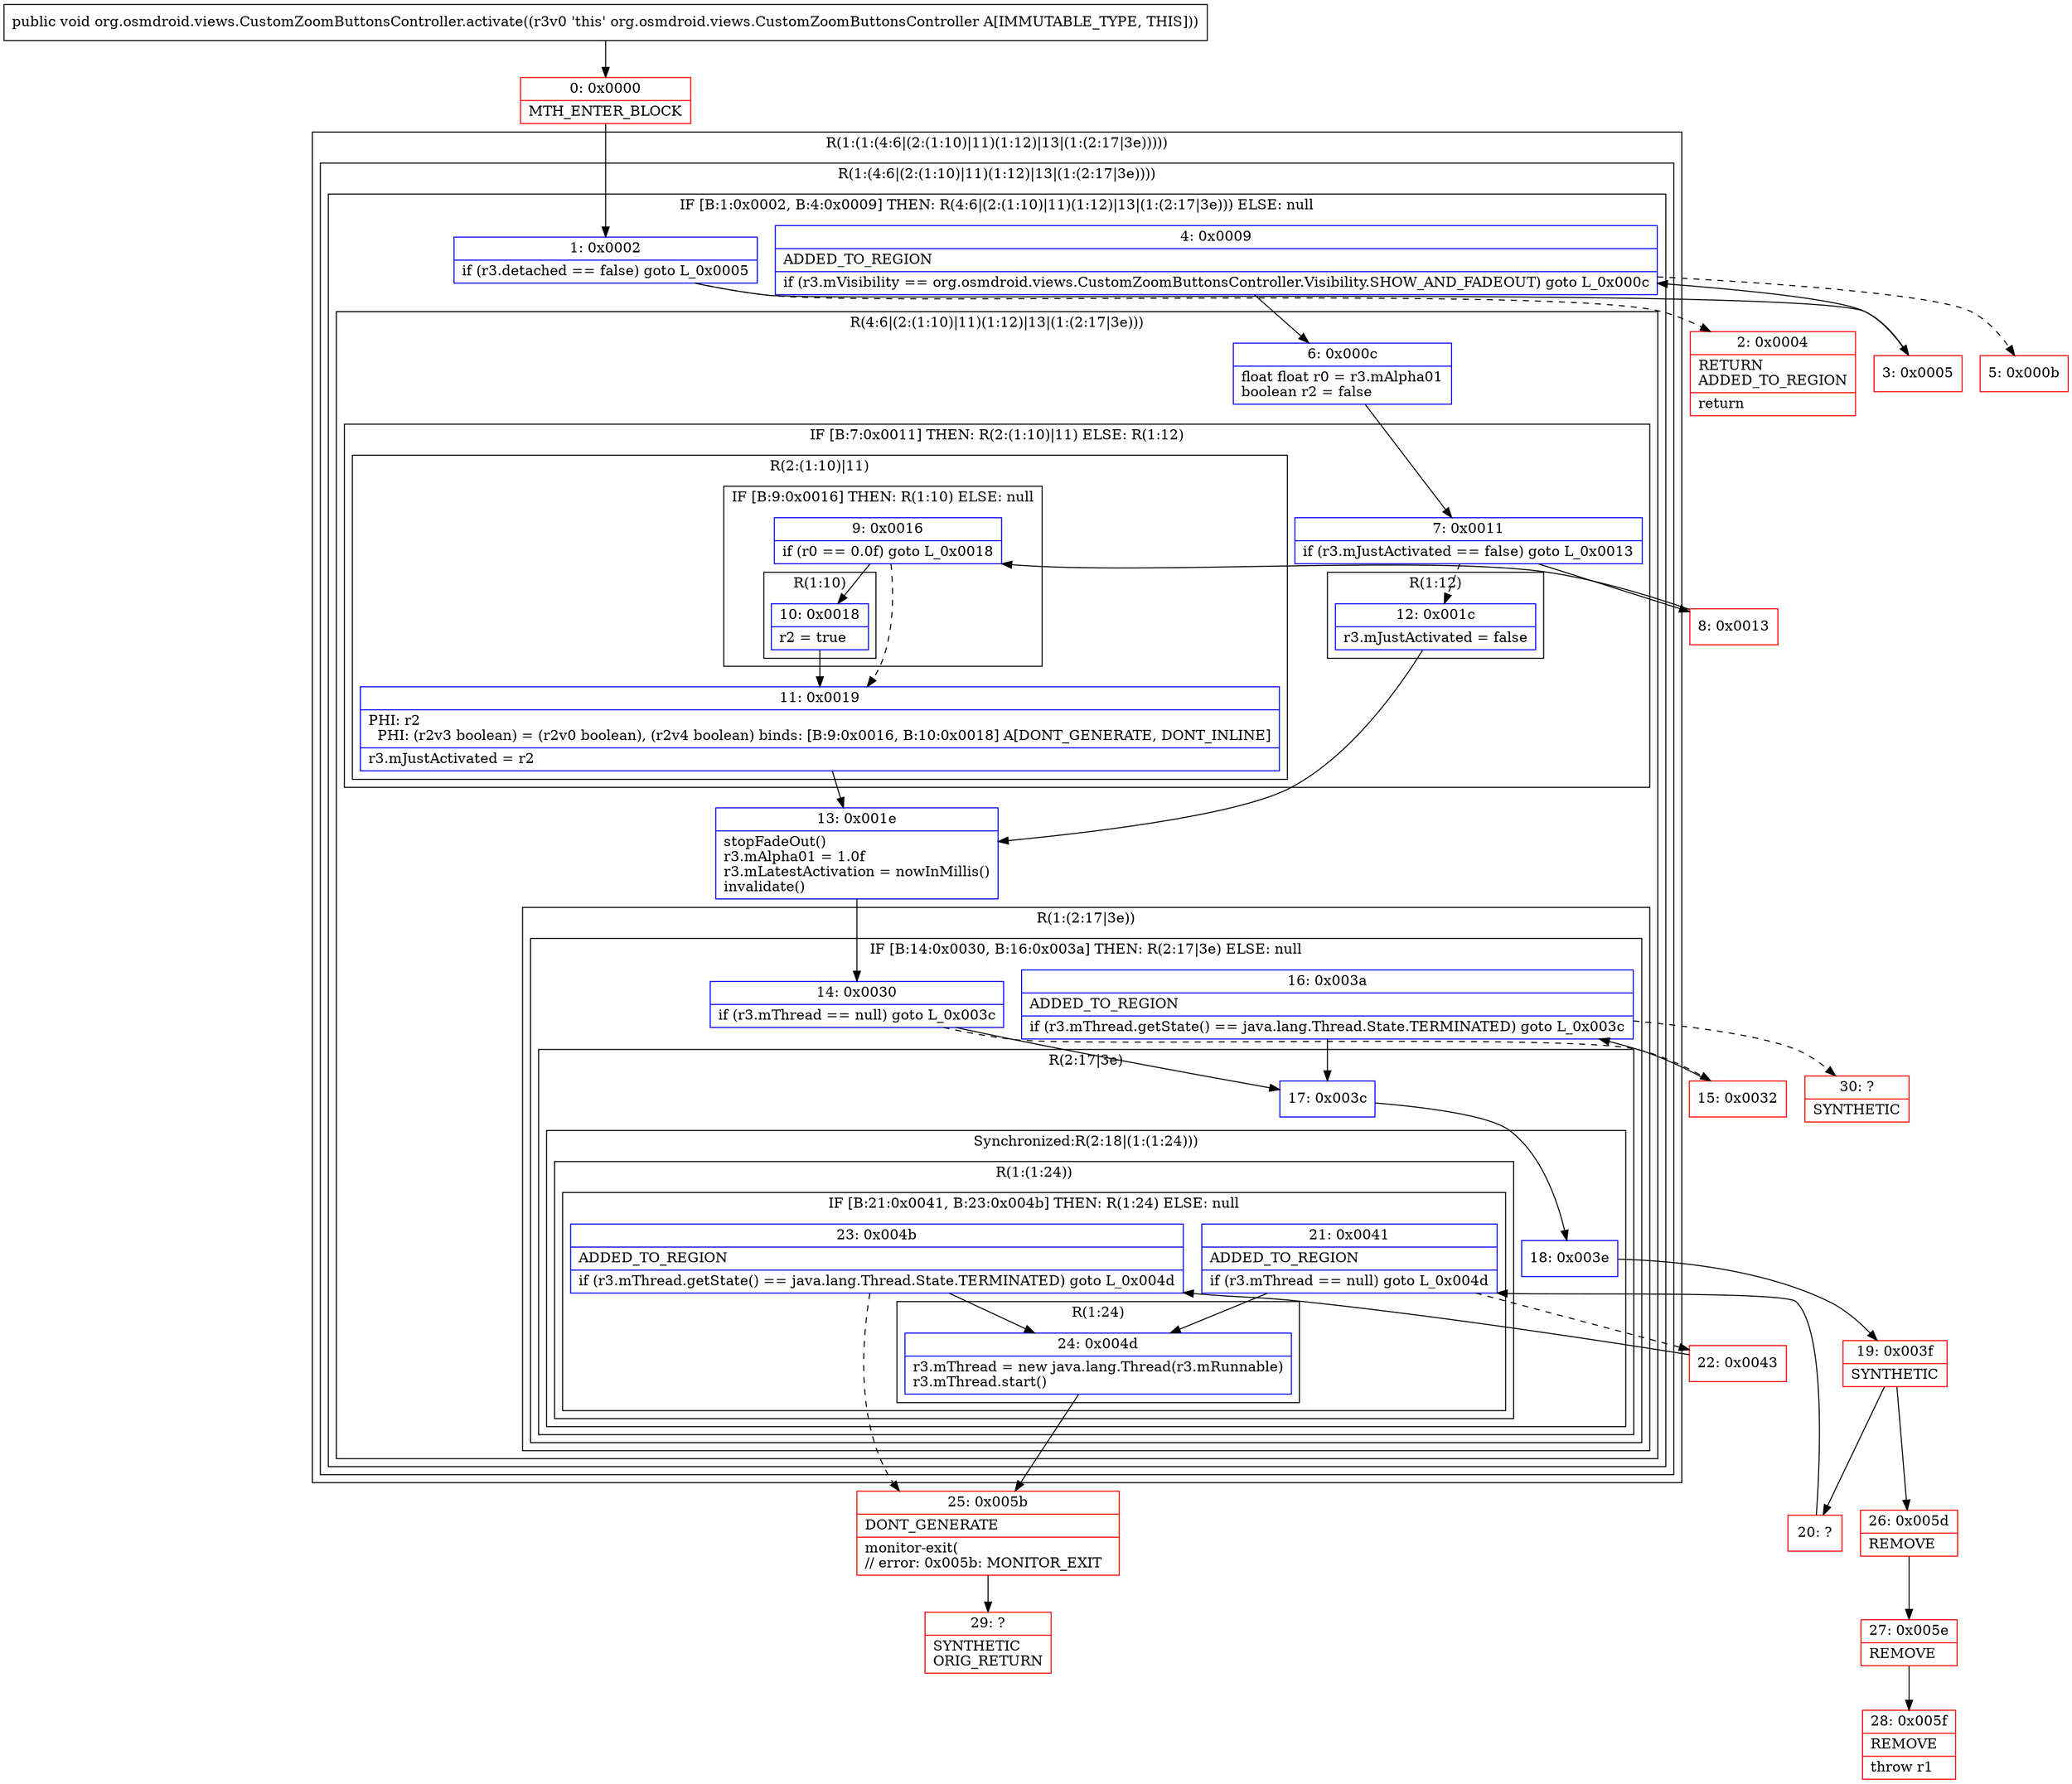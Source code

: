 digraph "CFG fororg.osmdroid.views.CustomZoomButtonsController.activate()V" {
subgraph cluster_Region_1949936597 {
label = "R(1:(1:(4:6|(2:(1:10)|11)(1:12)|13|(1:(2:17|3e)))))";
node [shape=record,color=blue];
subgraph cluster_Region_27421926 {
label = "R(1:(4:6|(2:(1:10)|11)(1:12)|13|(1:(2:17|3e))))";
node [shape=record,color=blue];
subgraph cluster_IfRegion_258585272 {
label = "IF [B:1:0x0002, B:4:0x0009] THEN: R(4:6|(2:(1:10)|11)(1:12)|13|(1:(2:17|3e))) ELSE: null";
node [shape=record,color=blue];
Node_1 [shape=record,label="{1\:\ 0x0002|if (r3.detached == false) goto L_0x0005\l}"];
Node_4 [shape=record,label="{4\:\ 0x0009|ADDED_TO_REGION\l|if (r3.mVisibility == org.osmdroid.views.CustomZoomButtonsController.Visibility.SHOW_AND_FADEOUT) goto L_0x000c\l}"];
subgraph cluster_Region_1304842417 {
label = "R(4:6|(2:(1:10)|11)(1:12)|13|(1:(2:17|3e)))";
node [shape=record,color=blue];
Node_6 [shape=record,label="{6\:\ 0x000c|float float r0 = r3.mAlpha01\lboolean r2 = false\l}"];
subgraph cluster_IfRegion_150182781 {
label = "IF [B:7:0x0011] THEN: R(2:(1:10)|11) ELSE: R(1:12)";
node [shape=record,color=blue];
Node_7 [shape=record,label="{7\:\ 0x0011|if (r3.mJustActivated == false) goto L_0x0013\l}"];
subgraph cluster_Region_1570972274 {
label = "R(2:(1:10)|11)";
node [shape=record,color=blue];
subgraph cluster_IfRegion_1753006522 {
label = "IF [B:9:0x0016] THEN: R(1:10) ELSE: null";
node [shape=record,color=blue];
Node_9 [shape=record,label="{9\:\ 0x0016|if (r0 == 0.0f) goto L_0x0018\l}"];
subgraph cluster_Region_373405296 {
label = "R(1:10)";
node [shape=record,color=blue];
Node_10 [shape=record,label="{10\:\ 0x0018|r2 = true\l}"];
}
}
Node_11 [shape=record,label="{11\:\ 0x0019|PHI: r2 \l  PHI: (r2v3 boolean) = (r2v0 boolean), (r2v4 boolean) binds: [B:9:0x0016, B:10:0x0018] A[DONT_GENERATE, DONT_INLINE]\l|r3.mJustActivated = r2\l}"];
}
subgraph cluster_Region_825093813 {
label = "R(1:12)";
node [shape=record,color=blue];
Node_12 [shape=record,label="{12\:\ 0x001c|r3.mJustActivated = false\l}"];
}
}
Node_13 [shape=record,label="{13\:\ 0x001e|stopFadeOut()\lr3.mAlpha01 = 1.0f\lr3.mLatestActivation = nowInMillis()\linvalidate()\l}"];
subgraph cluster_Region_603615530 {
label = "R(1:(2:17|3e))";
node [shape=record,color=blue];
subgraph cluster_IfRegion_1631910815 {
label = "IF [B:14:0x0030, B:16:0x003a] THEN: R(2:17|3e) ELSE: null";
node [shape=record,color=blue];
Node_14 [shape=record,label="{14\:\ 0x0030|if (r3.mThread == null) goto L_0x003c\l}"];
Node_16 [shape=record,label="{16\:\ 0x003a|ADDED_TO_REGION\l|if (r3.mThread.getState() == java.lang.Thread.State.TERMINATED) goto L_0x003c\l}"];
subgraph cluster_Region_1970842809 {
label = "R(2:17|3e)";
node [shape=record,color=blue];
Node_17 [shape=record,label="{17\:\ 0x003c}"];
subgraph cluster_SynchronizedRegion_729726181 {
label = "Synchronized:R(2:18|(1:(1:24)))";
node [shape=record,color=blue];
Node_18 [shape=record,label="{18\:\ 0x003e}"];
subgraph cluster_Region_1543367553 {
label = "R(1:(1:24))";
node [shape=record,color=blue];
subgraph cluster_IfRegion_488860514 {
label = "IF [B:21:0x0041, B:23:0x004b] THEN: R(1:24) ELSE: null";
node [shape=record,color=blue];
Node_21 [shape=record,label="{21\:\ 0x0041|ADDED_TO_REGION\l|if (r3.mThread == null) goto L_0x004d\l}"];
Node_23 [shape=record,label="{23\:\ 0x004b|ADDED_TO_REGION\l|if (r3.mThread.getState() == java.lang.Thread.State.TERMINATED) goto L_0x004d\l}"];
subgraph cluster_Region_764281115 {
label = "R(1:24)";
node [shape=record,color=blue];
Node_24 [shape=record,label="{24\:\ 0x004d|r3.mThread = new java.lang.Thread(r3.mRunnable)\lr3.mThread.start()\l}"];
}
}
}
}
}
}
}
}
}
}
}
Node_0 [shape=record,color=red,label="{0\:\ 0x0000|MTH_ENTER_BLOCK\l}"];
Node_2 [shape=record,color=red,label="{2\:\ 0x0004|RETURN\lADDED_TO_REGION\l|return\l}"];
Node_3 [shape=record,color=red,label="{3\:\ 0x0005}"];
Node_5 [shape=record,color=red,label="{5\:\ 0x000b}"];
Node_8 [shape=record,color=red,label="{8\:\ 0x0013}"];
Node_15 [shape=record,color=red,label="{15\:\ 0x0032}"];
Node_19 [shape=record,color=red,label="{19\:\ 0x003f|SYNTHETIC\l}"];
Node_20 [shape=record,color=red,label="{20\:\ ?}"];
Node_22 [shape=record,color=red,label="{22\:\ 0x0043}"];
Node_25 [shape=record,color=red,label="{25\:\ 0x005b|DONT_GENERATE\l|monitor\-exit(\l\/\/ error: 0x005b: MONITOR_EXIT  \l}"];
Node_26 [shape=record,color=red,label="{26\:\ 0x005d|REMOVE\l}"];
Node_27 [shape=record,color=red,label="{27\:\ 0x005e|REMOVE\l}"];
Node_28 [shape=record,color=red,label="{28\:\ 0x005f|REMOVE\l|throw r1\l}"];
Node_29 [shape=record,color=red,label="{29\:\ ?|SYNTHETIC\lORIG_RETURN\l}"];
Node_30 [shape=record,color=red,label="{30\:\ ?|SYNTHETIC\l}"];
MethodNode[shape=record,label="{public void org.osmdroid.views.CustomZoomButtonsController.activate((r3v0 'this' org.osmdroid.views.CustomZoomButtonsController A[IMMUTABLE_TYPE, THIS])) }"];
MethodNode -> Node_0;
Node_1 -> Node_2[style=dashed];
Node_1 -> Node_3;
Node_4 -> Node_5[style=dashed];
Node_4 -> Node_6;
Node_6 -> Node_7;
Node_7 -> Node_8;
Node_7 -> Node_12[style=dashed];
Node_9 -> Node_10;
Node_9 -> Node_11[style=dashed];
Node_10 -> Node_11;
Node_11 -> Node_13;
Node_12 -> Node_13;
Node_13 -> Node_14;
Node_14 -> Node_15[style=dashed];
Node_14 -> Node_17;
Node_16 -> Node_17;
Node_16 -> Node_30[style=dashed];
Node_17 -> Node_18;
Node_18 -> Node_19;
Node_21 -> Node_22[style=dashed];
Node_21 -> Node_24;
Node_23 -> Node_24;
Node_23 -> Node_25[style=dashed];
Node_24 -> Node_25;
Node_0 -> Node_1;
Node_3 -> Node_4;
Node_8 -> Node_9;
Node_15 -> Node_16;
Node_19 -> Node_20;
Node_19 -> Node_26;
Node_20 -> Node_21;
Node_22 -> Node_23;
Node_25 -> Node_29;
Node_26 -> Node_27;
Node_27 -> Node_28;
}

